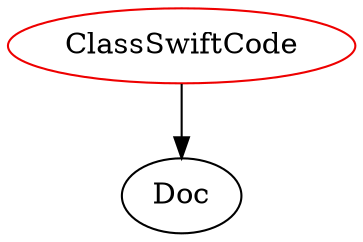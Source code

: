 digraph classswiftcode{
ClassSwiftCode -> Doc;
ClassSwiftCode	[shape=oval, color=red2, label="ClassSwiftCode"];
}
